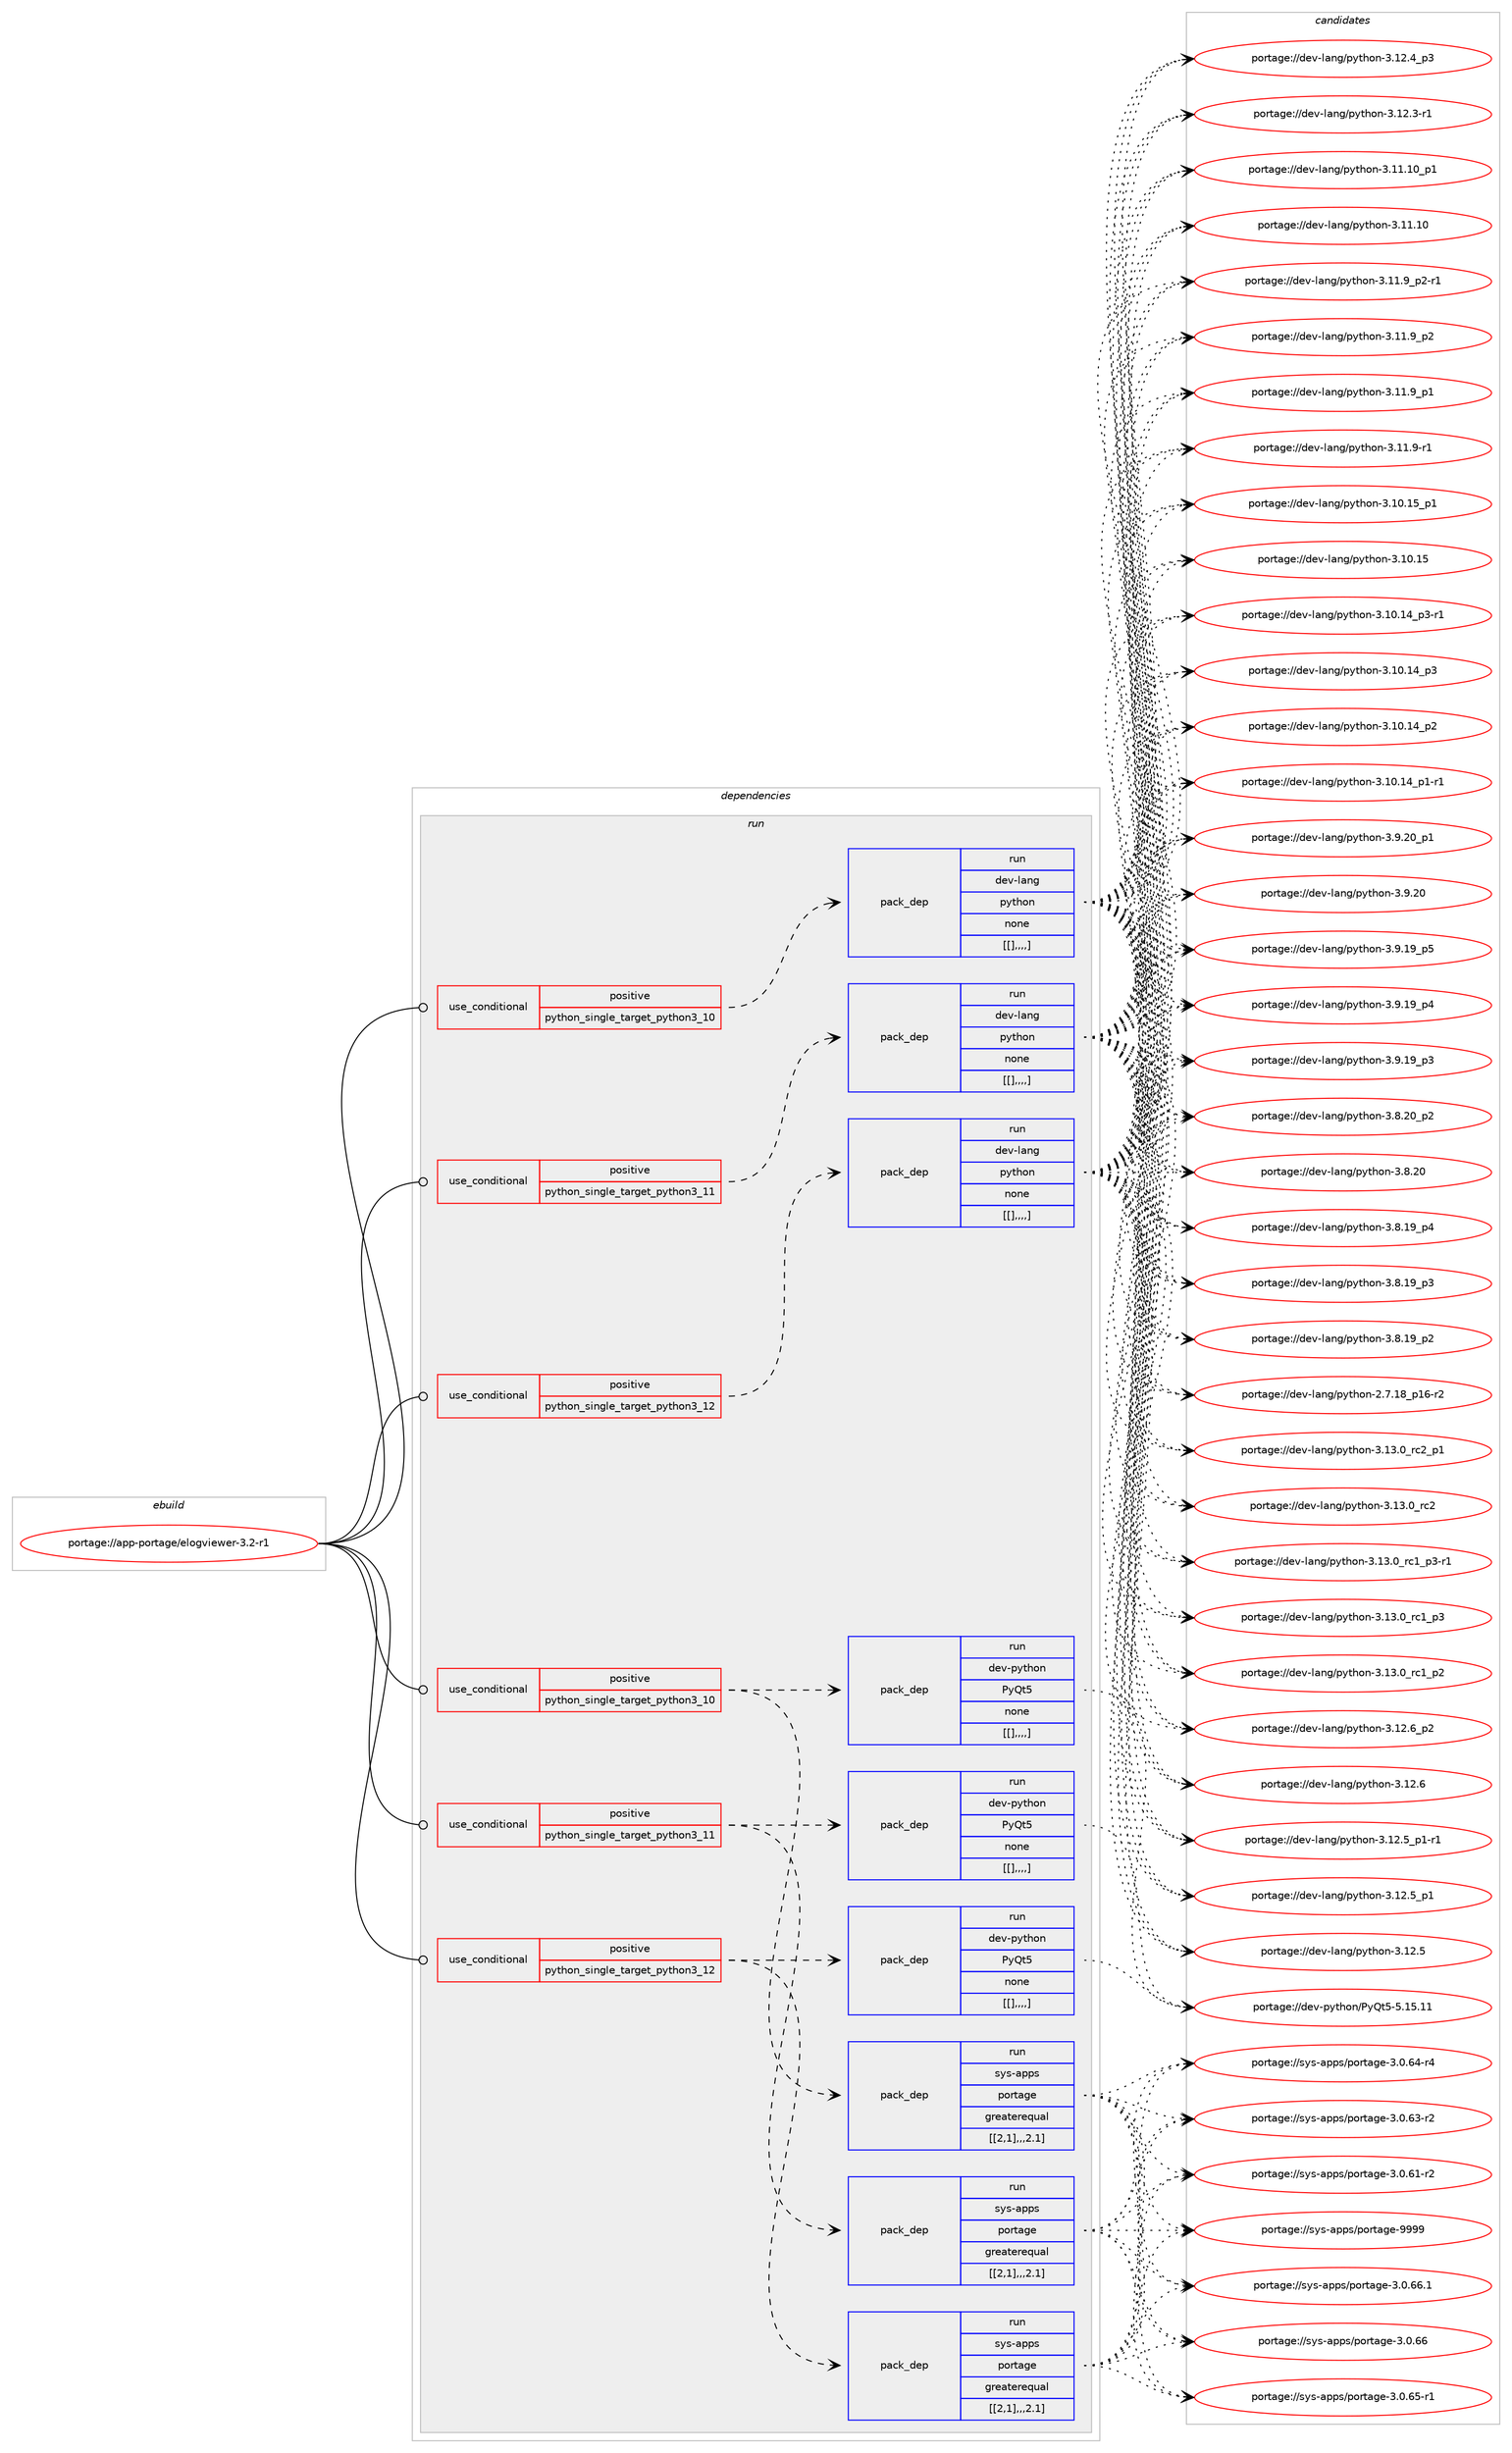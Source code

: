 digraph prolog {

# *************
# Graph options
# *************

newrank=true;
concentrate=true;
compound=true;
graph [rankdir=LR,fontname=Helvetica,fontsize=10,ranksep=1.5];#, ranksep=2.5, nodesep=0.2];
edge  [arrowhead=vee];
node  [fontname=Helvetica,fontsize=10];

# **********
# The ebuild
# **********

subgraph cluster_leftcol {
color=gray;
label=<<i>ebuild</i>>;
id [label="portage://app-portage/elogviewer-3.2-r1", color=red, width=4, href="../app-portage/elogviewer-3.2-r1.svg"];
}

# ****************
# The dependencies
# ****************

subgraph cluster_midcol {
color=gray;
label=<<i>dependencies</i>>;
subgraph cluster_compile {
fillcolor="#eeeeee";
style=filled;
label=<<i>compile</i>>;
}
subgraph cluster_compileandrun {
fillcolor="#eeeeee";
style=filled;
label=<<i>compile and run</i>>;
}
subgraph cluster_run {
fillcolor="#eeeeee";
style=filled;
label=<<i>run</i>>;
subgraph cond14349 {
dependency50731 [label=<<TABLE BORDER="0" CELLBORDER="1" CELLSPACING="0" CELLPADDING="4"><TR><TD ROWSPAN="3" CELLPADDING="10">use_conditional</TD></TR><TR><TD>positive</TD></TR><TR><TD>python_single_target_python3_10</TD></TR></TABLE>>, shape=none, color=red];
subgraph pack35925 {
dependency50732 [label=<<TABLE BORDER="0" CELLBORDER="1" CELLSPACING="0" CELLPADDING="4" WIDTH="220"><TR><TD ROWSPAN="6" CELLPADDING="30">pack_dep</TD></TR><TR><TD WIDTH="110">run</TD></TR><TR><TD>dev-lang</TD></TR><TR><TD>python</TD></TR><TR><TD>none</TD></TR><TR><TD>[[],,,,]</TD></TR></TABLE>>, shape=none, color=blue];
}
dependency50731:e -> dependency50732:w [weight=20,style="dashed",arrowhead="vee"];
}
id:e -> dependency50731:w [weight=20,style="solid",arrowhead="odot"];
subgraph cond14350 {
dependency50733 [label=<<TABLE BORDER="0" CELLBORDER="1" CELLSPACING="0" CELLPADDING="4"><TR><TD ROWSPAN="3" CELLPADDING="10">use_conditional</TD></TR><TR><TD>positive</TD></TR><TR><TD>python_single_target_python3_10</TD></TR></TABLE>>, shape=none, color=red];
subgraph pack35926 {
dependency50734 [label=<<TABLE BORDER="0" CELLBORDER="1" CELLSPACING="0" CELLPADDING="4" WIDTH="220"><TR><TD ROWSPAN="6" CELLPADDING="30">pack_dep</TD></TR><TR><TD WIDTH="110">run</TD></TR><TR><TD>dev-python</TD></TR><TR><TD>PyQt5</TD></TR><TR><TD>none</TD></TR><TR><TD>[[],,,,]</TD></TR></TABLE>>, shape=none, color=blue];
}
dependency50733:e -> dependency50734:w [weight=20,style="dashed",arrowhead="vee"];
subgraph pack35927 {
dependency50735 [label=<<TABLE BORDER="0" CELLBORDER="1" CELLSPACING="0" CELLPADDING="4" WIDTH="220"><TR><TD ROWSPAN="6" CELLPADDING="30">pack_dep</TD></TR><TR><TD WIDTH="110">run</TD></TR><TR><TD>sys-apps</TD></TR><TR><TD>portage</TD></TR><TR><TD>greaterequal</TD></TR><TR><TD>[[2,1],,,2.1]</TD></TR></TABLE>>, shape=none, color=blue];
}
dependency50733:e -> dependency50735:w [weight=20,style="dashed",arrowhead="vee"];
}
id:e -> dependency50733:w [weight=20,style="solid",arrowhead="odot"];
subgraph cond14351 {
dependency50736 [label=<<TABLE BORDER="0" CELLBORDER="1" CELLSPACING="0" CELLPADDING="4"><TR><TD ROWSPAN="3" CELLPADDING="10">use_conditional</TD></TR><TR><TD>positive</TD></TR><TR><TD>python_single_target_python3_11</TD></TR></TABLE>>, shape=none, color=red];
subgraph pack35928 {
dependency50737 [label=<<TABLE BORDER="0" CELLBORDER="1" CELLSPACING="0" CELLPADDING="4" WIDTH="220"><TR><TD ROWSPAN="6" CELLPADDING="30">pack_dep</TD></TR><TR><TD WIDTH="110">run</TD></TR><TR><TD>dev-lang</TD></TR><TR><TD>python</TD></TR><TR><TD>none</TD></TR><TR><TD>[[],,,,]</TD></TR></TABLE>>, shape=none, color=blue];
}
dependency50736:e -> dependency50737:w [weight=20,style="dashed",arrowhead="vee"];
}
id:e -> dependency50736:w [weight=20,style="solid",arrowhead="odot"];
subgraph cond14352 {
dependency50738 [label=<<TABLE BORDER="0" CELLBORDER="1" CELLSPACING="0" CELLPADDING="4"><TR><TD ROWSPAN="3" CELLPADDING="10">use_conditional</TD></TR><TR><TD>positive</TD></TR><TR><TD>python_single_target_python3_11</TD></TR></TABLE>>, shape=none, color=red];
subgraph pack35929 {
dependency50739 [label=<<TABLE BORDER="0" CELLBORDER="1" CELLSPACING="0" CELLPADDING="4" WIDTH="220"><TR><TD ROWSPAN="6" CELLPADDING="30">pack_dep</TD></TR><TR><TD WIDTH="110">run</TD></TR><TR><TD>dev-python</TD></TR><TR><TD>PyQt5</TD></TR><TR><TD>none</TD></TR><TR><TD>[[],,,,]</TD></TR></TABLE>>, shape=none, color=blue];
}
dependency50738:e -> dependency50739:w [weight=20,style="dashed",arrowhead="vee"];
subgraph pack35930 {
dependency50740 [label=<<TABLE BORDER="0" CELLBORDER="1" CELLSPACING="0" CELLPADDING="4" WIDTH="220"><TR><TD ROWSPAN="6" CELLPADDING="30">pack_dep</TD></TR><TR><TD WIDTH="110">run</TD></TR><TR><TD>sys-apps</TD></TR><TR><TD>portage</TD></TR><TR><TD>greaterequal</TD></TR><TR><TD>[[2,1],,,2.1]</TD></TR></TABLE>>, shape=none, color=blue];
}
dependency50738:e -> dependency50740:w [weight=20,style="dashed",arrowhead="vee"];
}
id:e -> dependency50738:w [weight=20,style="solid",arrowhead="odot"];
subgraph cond14353 {
dependency50741 [label=<<TABLE BORDER="0" CELLBORDER="1" CELLSPACING="0" CELLPADDING="4"><TR><TD ROWSPAN="3" CELLPADDING="10">use_conditional</TD></TR><TR><TD>positive</TD></TR><TR><TD>python_single_target_python3_12</TD></TR></TABLE>>, shape=none, color=red];
subgraph pack35931 {
dependency50742 [label=<<TABLE BORDER="0" CELLBORDER="1" CELLSPACING="0" CELLPADDING="4" WIDTH="220"><TR><TD ROWSPAN="6" CELLPADDING="30">pack_dep</TD></TR><TR><TD WIDTH="110">run</TD></TR><TR><TD>dev-lang</TD></TR><TR><TD>python</TD></TR><TR><TD>none</TD></TR><TR><TD>[[],,,,]</TD></TR></TABLE>>, shape=none, color=blue];
}
dependency50741:e -> dependency50742:w [weight=20,style="dashed",arrowhead="vee"];
}
id:e -> dependency50741:w [weight=20,style="solid",arrowhead="odot"];
subgraph cond14354 {
dependency50743 [label=<<TABLE BORDER="0" CELLBORDER="1" CELLSPACING="0" CELLPADDING="4"><TR><TD ROWSPAN="3" CELLPADDING="10">use_conditional</TD></TR><TR><TD>positive</TD></TR><TR><TD>python_single_target_python3_12</TD></TR></TABLE>>, shape=none, color=red];
subgraph pack35932 {
dependency50744 [label=<<TABLE BORDER="0" CELLBORDER="1" CELLSPACING="0" CELLPADDING="4" WIDTH="220"><TR><TD ROWSPAN="6" CELLPADDING="30">pack_dep</TD></TR><TR><TD WIDTH="110">run</TD></TR><TR><TD>dev-python</TD></TR><TR><TD>PyQt5</TD></TR><TR><TD>none</TD></TR><TR><TD>[[],,,,]</TD></TR></TABLE>>, shape=none, color=blue];
}
dependency50743:e -> dependency50744:w [weight=20,style="dashed",arrowhead="vee"];
subgraph pack35933 {
dependency50745 [label=<<TABLE BORDER="0" CELLBORDER="1" CELLSPACING="0" CELLPADDING="4" WIDTH="220"><TR><TD ROWSPAN="6" CELLPADDING="30">pack_dep</TD></TR><TR><TD WIDTH="110">run</TD></TR><TR><TD>sys-apps</TD></TR><TR><TD>portage</TD></TR><TR><TD>greaterequal</TD></TR><TR><TD>[[2,1],,,2.1]</TD></TR></TABLE>>, shape=none, color=blue];
}
dependency50743:e -> dependency50745:w [weight=20,style="dashed",arrowhead="vee"];
}
id:e -> dependency50743:w [weight=20,style="solid",arrowhead="odot"];
}
}

# **************
# The candidates
# **************

subgraph cluster_choices {
rank=same;
color=gray;
label=<<i>candidates</i>>;

subgraph choice35925 {
color=black;
nodesep=1;
choice100101118451089711010347112121116104111110455146495146489511499509511249 [label="portage://dev-lang/python-3.13.0_rc2_p1", color=red, width=4,href="../dev-lang/python-3.13.0_rc2_p1.svg"];
choice10010111845108971101034711212111610411111045514649514648951149950 [label="portage://dev-lang/python-3.13.0_rc2", color=red, width=4,href="../dev-lang/python-3.13.0_rc2.svg"];
choice1001011184510897110103471121211161041111104551464951464895114994995112514511449 [label="portage://dev-lang/python-3.13.0_rc1_p3-r1", color=red, width=4,href="../dev-lang/python-3.13.0_rc1_p3-r1.svg"];
choice100101118451089711010347112121116104111110455146495146489511499499511251 [label="portage://dev-lang/python-3.13.0_rc1_p3", color=red, width=4,href="../dev-lang/python-3.13.0_rc1_p3.svg"];
choice100101118451089711010347112121116104111110455146495146489511499499511250 [label="portage://dev-lang/python-3.13.0_rc1_p2", color=red, width=4,href="../dev-lang/python-3.13.0_rc1_p2.svg"];
choice100101118451089711010347112121116104111110455146495046549511250 [label="portage://dev-lang/python-3.12.6_p2", color=red, width=4,href="../dev-lang/python-3.12.6_p2.svg"];
choice10010111845108971101034711212111610411111045514649504654 [label="portage://dev-lang/python-3.12.6", color=red, width=4,href="../dev-lang/python-3.12.6.svg"];
choice1001011184510897110103471121211161041111104551464950465395112494511449 [label="portage://dev-lang/python-3.12.5_p1-r1", color=red, width=4,href="../dev-lang/python-3.12.5_p1-r1.svg"];
choice100101118451089711010347112121116104111110455146495046539511249 [label="portage://dev-lang/python-3.12.5_p1", color=red, width=4,href="../dev-lang/python-3.12.5_p1.svg"];
choice10010111845108971101034711212111610411111045514649504653 [label="portage://dev-lang/python-3.12.5", color=red, width=4,href="../dev-lang/python-3.12.5.svg"];
choice100101118451089711010347112121116104111110455146495046529511251 [label="portage://dev-lang/python-3.12.4_p3", color=red, width=4,href="../dev-lang/python-3.12.4_p3.svg"];
choice100101118451089711010347112121116104111110455146495046514511449 [label="portage://dev-lang/python-3.12.3-r1", color=red, width=4,href="../dev-lang/python-3.12.3-r1.svg"];
choice10010111845108971101034711212111610411111045514649494649489511249 [label="portage://dev-lang/python-3.11.10_p1", color=red, width=4,href="../dev-lang/python-3.11.10_p1.svg"];
choice1001011184510897110103471121211161041111104551464949464948 [label="portage://dev-lang/python-3.11.10", color=red, width=4,href="../dev-lang/python-3.11.10.svg"];
choice1001011184510897110103471121211161041111104551464949465795112504511449 [label="portage://dev-lang/python-3.11.9_p2-r1", color=red, width=4,href="../dev-lang/python-3.11.9_p2-r1.svg"];
choice100101118451089711010347112121116104111110455146494946579511250 [label="portage://dev-lang/python-3.11.9_p2", color=red, width=4,href="../dev-lang/python-3.11.9_p2.svg"];
choice100101118451089711010347112121116104111110455146494946579511249 [label="portage://dev-lang/python-3.11.9_p1", color=red, width=4,href="../dev-lang/python-3.11.9_p1.svg"];
choice100101118451089711010347112121116104111110455146494946574511449 [label="portage://dev-lang/python-3.11.9-r1", color=red, width=4,href="../dev-lang/python-3.11.9-r1.svg"];
choice10010111845108971101034711212111610411111045514649484649539511249 [label="portage://dev-lang/python-3.10.15_p1", color=red, width=4,href="../dev-lang/python-3.10.15_p1.svg"];
choice1001011184510897110103471121211161041111104551464948464953 [label="portage://dev-lang/python-3.10.15", color=red, width=4,href="../dev-lang/python-3.10.15.svg"];
choice100101118451089711010347112121116104111110455146494846495295112514511449 [label="portage://dev-lang/python-3.10.14_p3-r1", color=red, width=4,href="../dev-lang/python-3.10.14_p3-r1.svg"];
choice10010111845108971101034711212111610411111045514649484649529511251 [label="portage://dev-lang/python-3.10.14_p3", color=red, width=4,href="../dev-lang/python-3.10.14_p3.svg"];
choice10010111845108971101034711212111610411111045514649484649529511250 [label="portage://dev-lang/python-3.10.14_p2", color=red, width=4,href="../dev-lang/python-3.10.14_p2.svg"];
choice100101118451089711010347112121116104111110455146494846495295112494511449 [label="portage://dev-lang/python-3.10.14_p1-r1", color=red, width=4,href="../dev-lang/python-3.10.14_p1-r1.svg"];
choice100101118451089711010347112121116104111110455146574650489511249 [label="portage://dev-lang/python-3.9.20_p1", color=red, width=4,href="../dev-lang/python-3.9.20_p1.svg"];
choice10010111845108971101034711212111610411111045514657465048 [label="portage://dev-lang/python-3.9.20", color=red, width=4,href="../dev-lang/python-3.9.20.svg"];
choice100101118451089711010347112121116104111110455146574649579511253 [label="portage://dev-lang/python-3.9.19_p5", color=red, width=4,href="../dev-lang/python-3.9.19_p5.svg"];
choice100101118451089711010347112121116104111110455146574649579511252 [label="portage://dev-lang/python-3.9.19_p4", color=red, width=4,href="../dev-lang/python-3.9.19_p4.svg"];
choice100101118451089711010347112121116104111110455146574649579511251 [label="portage://dev-lang/python-3.9.19_p3", color=red, width=4,href="../dev-lang/python-3.9.19_p3.svg"];
choice100101118451089711010347112121116104111110455146564650489511250 [label="portage://dev-lang/python-3.8.20_p2", color=red, width=4,href="../dev-lang/python-3.8.20_p2.svg"];
choice10010111845108971101034711212111610411111045514656465048 [label="portage://dev-lang/python-3.8.20", color=red, width=4,href="../dev-lang/python-3.8.20.svg"];
choice100101118451089711010347112121116104111110455146564649579511252 [label="portage://dev-lang/python-3.8.19_p4", color=red, width=4,href="../dev-lang/python-3.8.19_p4.svg"];
choice100101118451089711010347112121116104111110455146564649579511251 [label="portage://dev-lang/python-3.8.19_p3", color=red, width=4,href="../dev-lang/python-3.8.19_p3.svg"];
choice100101118451089711010347112121116104111110455146564649579511250 [label="portage://dev-lang/python-3.8.19_p2", color=red, width=4,href="../dev-lang/python-3.8.19_p2.svg"];
choice100101118451089711010347112121116104111110455046554649569511249544511450 [label="portage://dev-lang/python-2.7.18_p16-r2", color=red, width=4,href="../dev-lang/python-2.7.18_p16-r2.svg"];
dependency50732:e -> choice100101118451089711010347112121116104111110455146495146489511499509511249:w [style=dotted,weight="100"];
dependency50732:e -> choice10010111845108971101034711212111610411111045514649514648951149950:w [style=dotted,weight="100"];
dependency50732:e -> choice1001011184510897110103471121211161041111104551464951464895114994995112514511449:w [style=dotted,weight="100"];
dependency50732:e -> choice100101118451089711010347112121116104111110455146495146489511499499511251:w [style=dotted,weight="100"];
dependency50732:e -> choice100101118451089711010347112121116104111110455146495146489511499499511250:w [style=dotted,weight="100"];
dependency50732:e -> choice100101118451089711010347112121116104111110455146495046549511250:w [style=dotted,weight="100"];
dependency50732:e -> choice10010111845108971101034711212111610411111045514649504654:w [style=dotted,weight="100"];
dependency50732:e -> choice1001011184510897110103471121211161041111104551464950465395112494511449:w [style=dotted,weight="100"];
dependency50732:e -> choice100101118451089711010347112121116104111110455146495046539511249:w [style=dotted,weight="100"];
dependency50732:e -> choice10010111845108971101034711212111610411111045514649504653:w [style=dotted,weight="100"];
dependency50732:e -> choice100101118451089711010347112121116104111110455146495046529511251:w [style=dotted,weight="100"];
dependency50732:e -> choice100101118451089711010347112121116104111110455146495046514511449:w [style=dotted,weight="100"];
dependency50732:e -> choice10010111845108971101034711212111610411111045514649494649489511249:w [style=dotted,weight="100"];
dependency50732:e -> choice1001011184510897110103471121211161041111104551464949464948:w [style=dotted,weight="100"];
dependency50732:e -> choice1001011184510897110103471121211161041111104551464949465795112504511449:w [style=dotted,weight="100"];
dependency50732:e -> choice100101118451089711010347112121116104111110455146494946579511250:w [style=dotted,weight="100"];
dependency50732:e -> choice100101118451089711010347112121116104111110455146494946579511249:w [style=dotted,weight="100"];
dependency50732:e -> choice100101118451089711010347112121116104111110455146494946574511449:w [style=dotted,weight="100"];
dependency50732:e -> choice10010111845108971101034711212111610411111045514649484649539511249:w [style=dotted,weight="100"];
dependency50732:e -> choice1001011184510897110103471121211161041111104551464948464953:w [style=dotted,weight="100"];
dependency50732:e -> choice100101118451089711010347112121116104111110455146494846495295112514511449:w [style=dotted,weight="100"];
dependency50732:e -> choice10010111845108971101034711212111610411111045514649484649529511251:w [style=dotted,weight="100"];
dependency50732:e -> choice10010111845108971101034711212111610411111045514649484649529511250:w [style=dotted,weight="100"];
dependency50732:e -> choice100101118451089711010347112121116104111110455146494846495295112494511449:w [style=dotted,weight="100"];
dependency50732:e -> choice100101118451089711010347112121116104111110455146574650489511249:w [style=dotted,weight="100"];
dependency50732:e -> choice10010111845108971101034711212111610411111045514657465048:w [style=dotted,weight="100"];
dependency50732:e -> choice100101118451089711010347112121116104111110455146574649579511253:w [style=dotted,weight="100"];
dependency50732:e -> choice100101118451089711010347112121116104111110455146574649579511252:w [style=dotted,weight="100"];
dependency50732:e -> choice100101118451089711010347112121116104111110455146574649579511251:w [style=dotted,weight="100"];
dependency50732:e -> choice100101118451089711010347112121116104111110455146564650489511250:w [style=dotted,weight="100"];
dependency50732:e -> choice10010111845108971101034711212111610411111045514656465048:w [style=dotted,weight="100"];
dependency50732:e -> choice100101118451089711010347112121116104111110455146564649579511252:w [style=dotted,weight="100"];
dependency50732:e -> choice100101118451089711010347112121116104111110455146564649579511251:w [style=dotted,weight="100"];
dependency50732:e -> choice100101118451089711010347112121116104111110455146564649579511250:w [style=dotted,weight="100"];
dependency50732:e -> choice100101118451089711010347112121116104111110455046554649569511249544511450:w [style=dotted,weight="100"];
}
subgraph choice35926 {
color=black;
nodesep=1;
choice10010111845112121116104111110478012181116534553464953464949 [label="portage://dev-python/PyQt5-5.15.11", color=red, width=4,href="../dev-python/PyQt5-5.15.11.svg"];
dependency50734:e -> choice10010111845112121116104111110478012181116534553464953464949:w [style=dotted,weight="100"];
}
subgraph choice35927 {
color=black;
nodesep=1;
choice115121115459711211211547112111114116971031014557575757 [label="portage://sys-apps/portage-9999", color=red, width=4,href="../sys-apps/portage-9999.svg"];
choice11512111545971121121154711211111411697103101455146484654544649 [label="portage://sys-apps/portage-3.0.66.1", color=red, width=4,href="../sys-apps/portage-3.0.66.1.svg"];
choice1151211154597112112115471121111141169710310145514648465454 [label="portage://sys-apps/portage-3.0.66", color=red, width=4,href="../sys-apps/portage-3.0.66.svg"];
choice11512111545971121121154711211111411697103101455146484654534511449 [label="portage://sys-apps/portage-3.0.65-r1", color=red, width=4,href="../sys-apps/portage-3.0.65-r1.svg"];
choice11512111545971121121154711211111411697103101455146484654524511452 [label="portage://sys-apps/portage-3.0.64-r4", color=red, width=4,href="../sys-apps/portage-3.0.64-r4.svg"];
choice11512111545971121121154711211111411697103101455146484654514511450 [label="portage://sys-apps/portage-3.0.63-r2", color=red, width=4,href="../sys-apps/portage-3.0.63-r2.svg"];
choice11512111545971121121154711211111411697103101455146484654494511450 [label="portage://sys-apps/portage-3.0.61-r2", color=red, width=4,href="../sys-apps/portage-3.0.61-r2.svg"];
dependency50735:e -> choice115121115459711211211547112111114116971031014557575757:w [style=dotted,weight="100"];
dependency50735:e -> choice11512111545971121121154711211111411697103101455146484654544649:w [style=dotted,weight="100"];
dependency50735:e -> choice1151211154597112112115471121111141169710310145514648465454:w [style=dotted,weight="100"];
dependency50735:e -> choice11512111545971121121154711211111411697103101455146484654534511449:w [style=dotted,weight="100"];
dependency50735:e -> choice11512111545971121121154711211111411697103101455146484654524511452:w [style=dotted,weight="100"];
dependency50735:e -> choice11512111545971121121154711211111411697103101455146484654514511450:w [style=dotted,weight="100"];
dependency50735:e -> choice11512111545971121121154711211111411697103101455146484654494511450:w [style=dotted,weight="100"];
}
subgraph choice35928 {
color=black;
nodesep=1;
choice100101118451089711010347112121116104111110455146495146489511499509511249 [label="portage://dev-lang/python-3.13.0_rc2_p1", color=red, width=4,href="../dev-lang/python-3.13.0_rc2_p1.svg"];
choice10010111845108971101034711212111610411111045514649514648951149950 [label="portage://dev-lang/python-3.13.0_rc2", color=red, width=4,href="../dev-lang/python-3.13.0_rc2.svg"];
choice1001011184510897110103471121211161041111104551464951464895114994995112514511449 [label="portage://dev-lang/python-3.13.0_rc1_p3-r1", color=red, width=4,href="../dev-lang/python-3.13.0_rc1_p3-r1.svg"];
choice100101118451089711010347112121116104111110455146495146489511499499511251 [label="portage://dev-lang/python-3.13.0_rc1_p3", color=red, width=4,href="../dev-lang/python-3.13.0_rc1_p3.svg"];
choice100101118451089711010347112121116104111110455146495146489511499499511250 [label="portage://dev-lang/python-3.13.0_rc1_p2", color=red, width=4,href="../dev-lang/python-3.13.0_rc1_p2.svg"];
choice100101118451089711010347112121116104111110455146495046549511250 [label="portage://dev-lang/python-3.12.6_p2", color=red, width=4,href="../dev-lang/python-3.12.6_p2.svg"];
choice10010111845108971101034711212111610411111045514649504654 [label="portage://dev-lang/python-3.12.6", color=red, width=4,href="../dev-lang/python-3.12.6.svg"];
choice1001011184510897110103471121211161041111104551464950465395112494511449 [label="portage://dev-lang/python-3.12.5_p1-r1", color=red, width=4,href="../dev-lang/python-3.12.5_p1-r1.svg"];
choice100101118451089711010347112121116104111110455146495046539511249 [label="portage://dev-lang/python-3.12.5_p1", color=red, width=4,href="../dev-lang/python-3.12.5_p1.svg"];
choice10010111845108971101034711212111610411111045514649504653 [label="portage://dev-lang/python-3.12.5", color=red, width=4,href="../dev-lang/python-3.12.5.svg"];
choice100101118451089711010347112121116104111110455146495046529511251 [label="portage://dev-lang/python-3.12.4_p3", color=red, width=4,href="../dev-lang/python-3.12.4_p3.svg"];
choice100101118451089711010347112121116104111110455146495046514511449 [label="portage://dev-lang/python-3.12.3-r1", color=red, width=4,href="../dev-lang/python-3.12.3-r1.svg"];
choice10010111845108971101034711212111610411111045514649494649489511249 [label="portage://dev-lang/python-3.11.10_p1", color=red, width=4,href="../dev-lang/python-3.11.10_p1.svg"];
choice1001011184510897110103471121211161041111104551464949464948 [label="portage://dev-lang/python-3.11.10", color=red, width=4,href="../dev-lang/python-3.11.10.svg"];
choice1001011184510897110103471121211161041111104551464949465795112504511449 [label="portage://dev-lang/python-3.11.9_p2-r1", color=red, width=4,href="../dev-lang/python-3.11.9_p2-r1.svg"];
choice100101118451089711010347112121116104111110455146494946579511250 [label="portage://dev-lang/python-3.11.9_p2", color=red, width=4,href="../dev-lang/python-3.11.9_p2.svg"];
choice100101118451089711010347112121116104111110455146494946579511249 [label="portage://dev-lang/python-3.11.9_p1", color=red, width=4,href="../dev-lang/python-3.11.9_p1.svg"];
choice100101118451089711010347112121116104111110455146494946574511449 [label="portage://dev-lang/python-3.11.9-r1", color=red, width=4,href="../dev-lang/python-3.11.9-r1.svg"];
choice10010111845108971101034711212111610411111045514649484649539511249 [label="portage://dev-lang/python-3.10.15_p1", color=red, width=4,href="../dev-lang/python-3.10.15_p1.svg"];
choice1001011184510897110103471121211161041111104551464948464953 [label="portage://dev-lang/python-3.10.15", color=red, width=4,href="../dev-lang/python-3.10.15.svg"];
choice100101118451089711010347112121116104111110455146494846495295112514511449 [label="portage://dev-lang/python-3.10.14_p3-r1", color=red, width=4,href="../dev-lang/python-3.10.14_p3-r1.svg"];
choice10010111845108971101034711212111610411111045514649484649529511251 [label="portage://dev-lang/python-3.10.14_p3", color=red, width=4,href="../dev-lang/python-3.10.14_p3.svg"];
choice10010111845108971101034711212111610411111045514649484649529511250 [label="portage://dev-lang/python-3.10.14_p2", color=red, width=4,href="../dev-lang/python-3.10.14_p2.svg"];
choice100101118451089711010347112121116104111110455146494846495295112494511449 [label="portage://dev-lang/python-3.10.14_p1-r1", color=red, width=4,href="../dev-lang/python-3.10.14_p1-r1.svg"];
choice100101118451089711010347112121116104111110455146574650489511249 [label="portage://dev-lang/python-3.9.20_p1", color=red, width=4,href="../dev-lang/python-3.9.20_p1.svg"];
choice10010111845108971101034711212111610411111045514657465048 [label="portage://dev-lang/python-3.9.20", color=red, width=4,href="../dev-lang/python-3.9.20.svg"];
choice100101118451089711010347112121116104111110455146574649579511253 [label="portage://dev-lang/python-3.9.19_p5", color=red, width=4,href="../dev-lang/python-3.9.19_p5.svg"];
choice100101118451089711010347112121116104111110455146574649579511252 [label="portage://dev-lang/python-3.9.19_p4", color=red, width=4,href="../dev-lang/python-3.9.19_p4.svg"];
choice100101118451089711010347112121116104111110455146574649579511251 [label="portage://dev-lang/python-3.9.19_p3", color=red, width=4,href="../dev-lang/python-3.9.19_p3.svg"];
choice100101118451089711010347112121116104111110455146564650489511250 [label="portage://dev-lang/python-3.8.20_p2", color=red, width=4,href="../dev-lang/python-3.8.20_p2.svg"];
choice10010111845108971101034711212111610411111045514656465048 [label="portage://dev-lang/python-3.8.20", color=red, width=4,href="../dev-lang/python-3.8.20.svg"];
choice100101118451089711010347112121116104111110455146564649579511252 [label="portage://dev-lang/python-3.8.19_p4", color=red, width=4,href="../dev-lang/python-3.8.19_p4.svg"];
choice100101118451089711010347112121116104111110455146564649579511251 [label="portage://dev-lang/python-3.8.19_p3", color=red, width=4,href="../dev-lang/python-3.8.19_p3.svg"];
choice100101118451089711010347112121116104111110455146564649579511250 [label="portage://dev-lang/python-3.8.19_p2", color=red, width=4,href="../dev-lang/python-3.8.19_p2.svg"];
choice100101118451089711010347112121116104111110455046554649569511249544511450 [label="portage://dev-lang/python-2.7.18_p16-r2", color=red, width=4,href="../dev-lang/python-2.7.18_p16-r2.svg"];
dependency50737:e -> choice100101118451089711010347112121116104111110455146495146489511499509511249:w [style=dotted,weight="100"];
dependency50737:e -> choice10010111845108971101034711212111610411111045514649514648951149950:w [style=dotted,weight="100"];
dependency50737:e -> choice1001011184510897110103471121211161041111104551464951464895114994995112514511449:w [style=dotted,weight="100"];
dependency50737:e -> choice100101118451089711010347112121116104111110455146495146489511499499511251:w [style=dotted,weight="100"];
dependency50737:e -> choice100101118451089711010347112121116104111110455146495146489511499499511250:w [style=dotted,weight="100"];
dependency50737:e -> choice100101118451089711010347112121116104111110455146495046549511250:w [style=dotted,weight="100"];
dependency50737:e -> choice10010111845108971101034711212111610411111045514649504654:w [style=dotted,weight="100"];
dependency50737:e -> choice1001011184510897110103471121211161041111104551464950465395112494511449:w [style=dotted,weight="100"];
dependency50737:e -> choice100101118451089711010347112121116104111110455146495046539511249:w [style=dotted,weight="100"];
dependency50737:e -> choice10010111845108971101034711212111610411111045514649504653:w [style=dotted,weight="100"];
dependency50737:e -> choice100101118451089711010347112121116104111110455146495046529511251:w [style=dotted,weight="100"];
dependency50737:e -> choice100101118451089711010347112121116104111110455146495046514511449:w [style=dotted,weight="100"];
dependency50737:e -> choice10010111845108971101034711212111610411111045514649494649489511249:w [style=dotted,weight="100"];
dependency50737:e -> choice1001011184510897110103471121211161041111104551464949464948:w [style=dotted,weight="100"];
dependency50737:e -> choice1001011184510897110103471121211161041111104551464949465795112504511449:w [style=dotted,weight="100"];
dependency50737:e -> choice100101118451089711010347112121116104111110455146494946579511250:w [style=dotted,weight="100"];
dependency50737:e -> choice100101118451089711010347112121116104111110455146494946579511249:w [style=dotted,weight="100"];
dependency50737:e -> choice100101118451089711010347112121116104111110455146494946574511449:w [style=dotted,weight="100"];
dependency50737:e -> choice10010111845108971101034711212111610411111045514649484649539511249:w [style=dotted,weight="100"];
dependency50737:e -> choice1001011184510897110103471121211161041111104551464948464953:w [style=dotted,weight="100"];
dependency50737:e -> choice100101118451089711010347112121116104111110455146494846495295112514511449:w [style=dotted,weight="100"];
dependency50737:e -> choice10010111845108971101034711212111610411111045514649484649529511251:w [style=dotted,weight="100"];
dependency50737:e -> choice10010111845108971101034711212111610411111045514649484649529511250:w [style=dotted,weight="100"];
dependency50737:e -> choice100101118451089711010347112121116104111110455146494846495295112494511449:w [style=dotted,weight="100"];
dependency50737:e -> choice100101118451089711010347112121116104111110455146574650489511249:w [style=dotted,weight="100"];
dependency50737:e -> choice10010111845108971101034711212111610411111045514657465048:w [style=dotted,weight="100"];
dependency50737:e -> choice100101118451089711010347112121116104111110455146574649579511253:w [style=dotted,weight="100"];
dependency50737:e -> choice100101118451089711010347112121116104111110455146574649579511252:w [style=dotted,weight="100"];
dependency50737:e -> choice100101118451089711010347112121116104111110455146574649579511251:w [style=dotted,weight="100"];
dependency50737:e -> choice100101118451089711010347112121116104111110455146564650489511250:w [style=dotted,weight="100"];
dependency50737:e -> choice10010111845108971101034711212111610411111045514656465048:w [style=dotted,weight="100"];
dependency50737:e -> choice100101118451089711010347112121116104111110455146564649579511252:w [style=dotted,weight="100"];
dependency50737:e -> choice100101118451089711010347112121116104111110455146564649579511251:w [style=dotted,weight="100"];
dependency50737:e -> choice100101118451089711010347112121116104111110455146564649579511250:w [style=dotted,weight="100"];
dependency50737:e -> choice100101118451089711010347112121116104111110455046554649569511249544511450:w [style=dotted,weight="100"];
}
subgraph choice35929 {
color=black;
nodesep=1;
choice10010111845112121116104111110478012181116534553464953464949 [label="portage://dev-python/PyQt5-5.15.11", color=red, width=4,href="../dev-python/PyQt5-5.15.11.svg"];
dependency50739:e -> choice10010111845112121116104111110478012181116534553464953464949:w [style=dotted,weight="100"];
}
subgraph choice35930 {
color=black;
nodesep=1;
choice115121115459711211211547112111114116971031014557575757 [label="portage://sys-apps/portage-9999", color=red, width=4,href="../sys-apps/portage-9999.svg"];
choice11512111545971121121154711211111411697103101455146484654544649 [label="portage://sys-apps/portage-3.0.66.1", color=red, width=4,href="../sys-apps/portage-3.0.66.1.svg"];
choice1151211154597112112115471121111141169710310145514648465454 [label="portage://sys-apps/portage-3.0.66", color=red, width=4,href="../sys-apps/portage-3.0.66.svg"];
choice11512111545971121121154711211111411697103101455146484654534511449 [label="portage://sys-apps/portage-3.0.65-r1", color=red, width=4,href="../sys-apps/portage-3.0.65-r1.svg"];
choice11512111545971121121154711211111411697103101455146484654524511452 [label="portage://sys-apps/portage-3.0.64-r4", color=red, width=4,href="../sys-apps/portage-3.0.64-r4.svg"];
choice11512111545971121121154711211111411697103101455146484654514511450 [label="portage://sys-apps/portage-3.0.63-r2", color=red, width=4,href="../sys-apps/portage-3.0.63-r2.svg"];
choice11512111545971121121154711211111411697103101455146484654494511450 [label="portage://sys-apps/portage-3.0.61-r2", color=red, width=4,href="../sys-apps/portage-3.0.61-r2.svg"];
dependency50740:e -> choice115121115459711211211547112111114116971031014557575757:w [style=dotted,weight="100"];
dependency50740:e -> choice11512111545971121121154711211111411697103101455146484654544649:w [style=dotted,weight="100"];
dependency50740:e -> choice1151211154597112112115471121111141169710310145514648465454:w [style=dotted,weight="100"];
dependency50740:e -> choice11512111545971121121154711211111411697103101455146484654534511449:w [style=dotted,weight="100"];
dependency50740:e -> choice11512111545971121121154711211111411697103101455146484654524511452:w [style=dotted,weight="100"];
dependency50740:e -> choice11512111545971121121154711211111411697103101455146484654514511450:w [style=dotted,weight="100"];
dependency50740:e -> choice11512111545971121121154711211111411697103101455146484654494511450:w [style=dotted,weight="100"];
}
subgraph choice35931 {
color=black;
nodesep=1;
choice100101118451089711010347112121116104111110455146495146489511499509511249 [label="portage://dev-lang/python-3.13.0_rc2_p1", color=red, width=4,href="../dev-lang/python-3.13.0_rc2_p1.svg"];
choice10010111845108971101034711212111610411111045514649514648951149950 [label="portage://dev-lang/python-3.13.0_rc2", color=red, width=4,href="../dev-lang/python-3.13.0_rc2.svg"];
choice1001011184510897110103471121211161041111104551464951464895114994995112514511449 [label="portage://dev-lang/python-3.13.0_rc1_p3-r1", color=red, width=4,href="../dev-lang/python-3.13.0_rc1_p3-r1.svg"];
choice100101118451089711010347112121116104111110455146495146489511499499511251 [label="portage://dev-lang/python-3.13.0_rc1_p3", color=red, width=4,href="../dev-lang/python-3.13.0_rc1_p3.svg"];
choice100101118451089711010347112121116104111110455146495146489511499499511250 [label="portage://dev-lang/python-3.13.0_rc1_p2", color=red, width=4,href="../dev-lang/python-3.13.0_rc1_p2.svg"];
choice100101118451089711010347112121116104111110455146495046549511250 [label="portage://dev-lang/python-3.12.6_p2", color=red, width=4,href="../dev-lang/python-3.12.6_p2.svg"];
choice10010111845108971101034711212111610411111045514649504654 [label="portage://dev-lang/python-3.12.6", color=red, width=4,href="../dev-lang/python-3.12.6.svg"];
choice1001011184510897110103471121211161041111104551464950465395112494511449 [label="portage://dev-lang/python-3.12.5_p1-r1", color=red, width=4,href="../dev-lang/python-3.12.5_p1-r1.svg"];
choice100101118451089711010347112121116104111110455146495046539511249 [label="portage://dev-lang/python-3.12.5_p1", color=red, width=4,href="../dev-lang/python-3.12.5_p1.svg"];
choice10010111845108971101034711212111610411111045514649504653 [label="portage://dev-lang/python-3.12.5", color=red, width=4,href="../dev-lang/python-3.12.5.svg"];
choice100101118451089711010347112121116104111110455146495046529511251 [label="portage://dev-lang/python-3.12.4_p3", color=red, width=4,href="../dev-lang/python-3.12.4_p3.svg"];
choice100101118451089711010347112121116104111110455146495046514511449 [label="portage://dev-lang/python-3.12.3-r1", color=red, width=4,href="../dev-lang/python-3.12.3-r1.svg"];
choice10010111845108971101034711212111610411111045514649494649489511249 [label="portage://dev-lang/python-3.11.10_p1", color=red, width=4,href="../dev-lang/python-3.11.10_p1.svg"];
choice1001011184510897110103471121211161041111104551464949464948 [label="portage://dev-lang/python-3.11.10", color=red, width=4,href="../dev-lang/python-3.11.10.svg"];
choice1001011184510897110103471121211161041111104551464949465795112504511449 [label="portage://dev-lang/python-3.11.9_p2-r1", color=red, width=4,href="../dev-lang/python-3.11.9_p2-r1.svg"];
choice100101118451089711010347112121116104111110455146494946579511250 [label="portage://dev-lang/python-3.11.9_p2", color=red, width=4,href="../dev-lang/python-3.11.9_p2.svg"];
choice100101118451089711010347112121116104111110455146494946579511249 [label="portage://dev-lang/python-3.11.9_p1", color=red, width=4,href="../dev-lang/python-3.11.9_p1.svg"];
choice100101118451089711010347112121116104111110455146494946574511449 [label="portage://dev-lang/python-3.11.9-r1", color=red, width=4,href="../dev-lang/python-3.11.9-r1.svg"];
choice10010111845108971101034711212111610411111045514649484649539511249 [label="portage://dev-lang/python-3.10.15_p1", color=red, width=4,href="../dev-lang/python-3.10.15_p1.svg"];
choice1001011184510897110103471121211161041111104551464948464953 [label="portage://dev-lang/python-3.10.15", color=red, width=4,href="../dev-lang/python-3.10.15.svg"];
choice100101118451089711010347112121116104111110455146494846495295112514511449 [label="portage://dev-lang/python-3.10.14_p3-r1", color=red, width=4,href="../dev-lang/python-3.10.14_p3-r1.svg"];
choice10010111845108971101034711212111610411111045514649484649529511251 [label="portage://dev-lang/python-3.10.14_p3", color=red, width=4,href="../dev-lang/python-3.10.14_p3.svg"];
choice10010111845108971101034711212111610411111045514649484649529511250 [label="portage://dev-lang/python-3.10.14_p2", color=red, width=4,href="../dev-lang/python-3.10.14_p2.svg"];
choice100101118451089711010347112121116104111110455146494846495295112494511449 [label="portage://dev-lang/python-3.10.14_p1-r1", color=red, width=4,href="../dev-lang/python-3.10.14_p1-r1.svg"];
choice100101118451089711010347112121116104111110455146574650489511249 [label="portage://dev-lang/python-3.9.20_p1", color=red, width=4,href="../dev-lang/python-3.9.20_p1.svg"];
choice10010111845108971101034711212111610411111045514657465048 [label="portage://dev-lang/python-3.9.20", color=red, width=4,href="../dev-lang/python-3.9.20.svg"];
choice100101118451089711010347112121116104111110455146574649579511253 [label="portage://dev-lang/python-3.9.19_p5", color=red, width=4,href="../dev-lang/python-3.9.19_p5.svg"];
choice100101118451089711010347112121116104111110455146574649579511252 [label="portage://dev-lang/python-3.9.19_p4", color=red, width=4,href="../dev-lang/python-3.9.19_p4.svg"];
choice100101118451089711010347112121116104111110455146574649579511251 [label="portage://dev-lang/python-3.9.19_p3", color=red, width=4,href="../dev-lang/python-3.9.19_p3.svg"];
choice100101118451089711010347112121116104111110455146564650489511250 [label="portage://dev-lang/python-3.8.20_p2", color=red, width=4,href="../dev-lang/python-3.8.20_p2.svg"];
choice10010111845108971101034711212111610411111045514656465048 [label="portage://dev-lang/python-3.8.20", color=red, width=4,href="../dev-lang/python-3.8.20.svg"];
choice100101118451089711010347112121116104111110455146564649579511252 [label="portage://dev-lang/python-3.8.19_p4", color=red, width=4,href="../dev-lang/python-3.8.19_p4.svg"];
choice100101118451089711010347112121116104111110455146564649579511251 [label="portage://dev-lang/python-3.8.19_p3", color=red, width=4,href="../dev-lang/python-3.8.19_p3.svg"];
choice100101118451089711010347112121116104111110455146564649579511250 [label="portage://dev-lang/python-3.8.19_p2", color=red, width=4,href="../dev-lang/python-3.8.19_p2.svg"];
choice100101118451089711010347112121116104111110455046554649569511249544511450 [label="portage://dev-lang/python-2.7.18_p16-r2", color=red, width=4,href="../dev-lang/python-2.7.18_p16-r2.svg"];
dependency50742:e -> choice100101118451089711010347112121116104111110455146495146489511499509511249:w [style=dotted,weight="100"];
dependency50742:e -> choice10010111845108971101034711212111610411111045514649514648951149950:w [style=dotted,weight="100"];
dependency50742:e -> choice1001011184510897110103471121211161041111104551464951464895114994995112514511449:w [style=dotted,weight="100"];
dependency50742:e -> choice100101118451089711010347112121116104111110455146495146489511499499511251:w [style=dotted,weight="100"];
dependency50742:e -> choice100101118451089711010347112121116104111110455146495146489511499499511250:w [style=dotted,weight="100"];
dependency50742:e -> choice100101118451089711010347112121116104111110455146495046549511250:w [style=dotted,weight="100"];
dependency50742:e -> choice10010111845108971101034711212111610411111045514649504654:w [style=dotted,weight="100"];
dependency50742:e -> choice1001011184510897110103471121211161041111104551464950465395112494511449:w [style=dotted,weight="100"];
dependency50742:e -> choice100101118451089711010347112121116104111110455146495046539511249:w [style=dotted,weight="100"];
dependency50742:e -> choice10010111845108971101034711212111610411111045514649504653:w [style=dotted,weight="100"];
dependency50742:e -> choice100101118451089711010347112121116104111110455146495046529511251:w [style=dotted,weight="100"];
dependency50742:e -> choice100101118451089711010347112121116104111110455146495046514511449:w [style=dotted,weight="100"];
dependency50742:e -> choice10010111845108971101034711212111610411111045514649494649489511249:w [style=dotted,weight="100"];
dependency50742:e -> choice1001011184510897110103471121211161041111104551464949464948:w [style=dotted,weight="100"];
dependency50742:e -> choice1001011184510897110103471121211161041111104551464949465795112504511449:w [style=dotted,weight="100"];
dependency50742:e -> choice100101118451089711010347112121116104111110455146494946579511250:w [style=dotted,weight="100"];
dependency50742:e -> choice100101118451089711010347112121116104111110455146494946579511249:w [style=dotted,weight="100"];
dependency50742:e -> choice100101118451089711010347112121116104111110455146494946574511449:w [style=dotted,weight="100"];
dependency50742:e -> choice10010111845108971101034711212111610411111045514649484649539511249:w [style=dotted,weight="100"];
dependency50742:e -> choice1001011184510897110103471121211161041111104551464948464953:w [style=dotted,weight="100"];
dependency50742:e -> choice100101118451089711010347112121116104111110455146494846495295112514511449:w [style=dotted,weight="100"];
dependency50742:e -> choice10010111845108971101034711212111610411111045514649484649529511251:w [style=dotted,weight="100"];
dependency50742:e -> choice10010111845108971101034711212111610411111045514649484649529511250:w [style=dotted,weight="100"];
dependency50742:e -> choice100101118451089711010347112121116104111110455146494846495295112494511449:w [style=dotted,weight="100"];
dependency50742:e -> choice100101118451089711010347112121116104111110455146574650489511249:w [style=dotted,weight="100"];
dependency50742:e -> choice10010111845108971101034711212111610411111045514657465048:w [style=dotted,weight="100"];
dependency50742:e -> choice100101118451089711010347112121116104111110455146574649579511253:w [style=dotted,weight="100"];
dependency50742:e -> choice100101118451089711010347112121116104111110455146574649579511252:w [style=dotted,weight="100"];
dependency50742:e -> choice100101118451089711010347112121116104111110455146574649579511251:w [style=dotted,weight="100"];
dependency50742:e -> choice100101118451089711010347112121116104111110455146564650489511250:w [style=dotted,weight="100"];
dependency50742:e -> choice10010111845108971101034711212111610411111045514656465048:w [style=dotted,weight="100"];
dependency50742:e -> choice100101118451089711010347112121116104111110455146564649579511252:w [style=dotted,weight="100"];
dependency50742:e -> choice100101118451089711010347112121116104111110455146564649579511251:w [style=dotted,weight="100"];
dependency50742:e -> choice100101118451089711010347112121116104111110455146564649579511250:w [style=dotted,weight="100"];
dependency50742:e -> choice100101118451089711010347112121116104111110455046554649569511249544511450:w [style=dotted,weight="100"];
}
subgraph choice35932 {
color=black;
nodesep=1;
choice10010111845112121116104111110478012181116534553464953464949 [label="portage://dev-python/PyQt5-5.15.11", color=red, width=4,href="../dev-python/PyQt5-5.15.11.svg"];
dependency50744:e -> choice10010111845112121116104111110478012181116534553464953464949:w [style=dotted,weight="100"];
}
subgraph choice35933 {
color=black;
nodesep=1;
choice115121115459711211211547112111114116971031014557575757 [label="portage://sys-apps/portage-9999", color=red, width=4,href="../sys-apps/portage-9999.svg"];
choice11512111545971121121154711211111411697103101455146484654544649 [label="portage://sys-apps/portage-3.0.66.1", color=red, width=4,href="../sys-apps/portage-3.0.66.1.svg"];
choice1151211154597112112115471121111141169710310145514648465454 [label="portage://sys-apps/portage-3.0.66", color=red, width=4,href="../sys-apps/portage-3.0.66.svg"];
choice11512111545971121121154711211111411697103101455146484654534511449 [label="portage://sys-apps/portage-3.0.65-r1", color=red, width=4,href="../sys-apps/portage-3.0.65-r1.svg"];
choice11512111545971121121154711211111411697103101455146484654524511452 [label="portage://sys-apps/portage-3.0.64-r4", color=red, width=4,href="../sys-apps/portage-3.0.64-r4.svg"];
choice11512111545971121121154711211111411697103101455146484654514511450 [label="portage://sys-apps/portage-3.0.63-r2", color=red, width=4,href="../sys-apps/portage-3.0.63-r2.svg"];
choice11512111545971121121154711211111411697103101455146484654494511450 [label="portage://sys-apps/portage-3.0.61-r2", color=red, width=4,href="../sys-apps/portage-3.0.61-r2.svg"];
dependency50745:e -> choice115121115459711211211547112111114116971031014557575757:w [style=dotted,weight="100"];
dependency50745:e -> choice11512111545971121121154711211111411697103101455146484654544649:w [style=dotted,weight="100"];
dependency50745:e -> choice1151211154597112112115471121111141169710310145514648465454:w [style=dotted,weight="100"];
dependency50745:e -> choice11512111545971121121154711211111411697103101455146484654534511449:w [style=dotted,weight="100"];
dependency50745:e -> choice11512111545971121121154711211111411697103101455146484654524511452:w [style=dotted,weight="100"];
dependency50745:e -> choice11512111545971121121154711211111411697103101455146484654514511450:w [style=dotted,weight="100"];
dependency50745:e -> choice11512111545971121121154711211111411697103101455146484654494511450:w [style=dotted,weight="100"];
}
}

}
